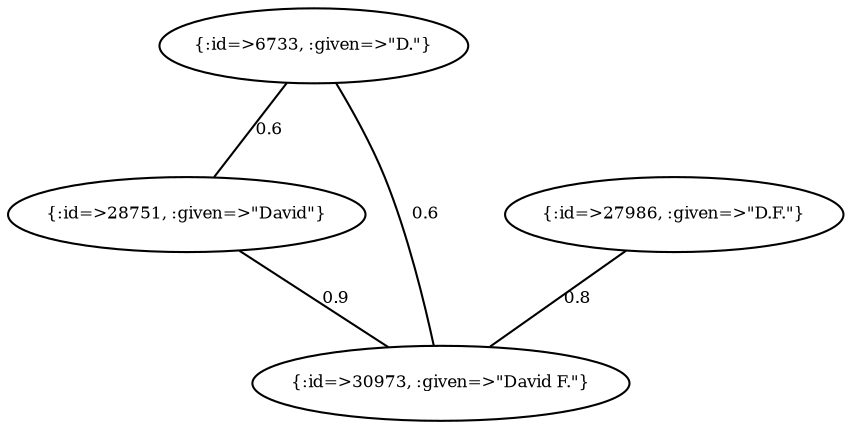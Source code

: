 graph Collector__WeightedGraph {
    "{:id=>6733, :given=>\"D.\"}" [
        fontsize = 8,
        label = "{:id=>6733, :given=>\"D.\"}"
    ]

    "{:id=>27986, :given=>\"D.F.\"}" [
        fontsize = 8,
        label = "{:id=>27986, :given=>\"D.F.\"}"
    ]

    "{:id=>28751, :given=>\"David\"}" [
        fontsize = 8,
        label = "{:id=>28751, :given=>\"David\"}"
    ]

    "{:id=>30973, :given=>\"David F.\"}" [
        fontsize = 8,
        label = "{:id=>30973, :given=>\"David F.\"}"
    ]

    "{:id=>6733, :given=>\"D.\"}" -- "{:id=>28751, :given=>\"David\"}" [
        fontsize = 8,
        label = 0.6
    ]

    "{:id=>6733, :given=>\"D.\"}" -- "{:id=>30973, :given=>\"David F.\"}" [
        fontsize = 8,
        label = 0.6
    ]

    "{:id=>27986, :given=>\"D.F.\"}" -- "{:id=>30973, :given=>\"David F.\"}" [
        fontsize = 8,
        label = 0.8
    ]

    "{:id=>28751, :given=>\"David\"}" -- "{:id=>30973, :given=>\"David F.\"}" [
        fontsize = 8,
        label = 0.9
    ]
}
